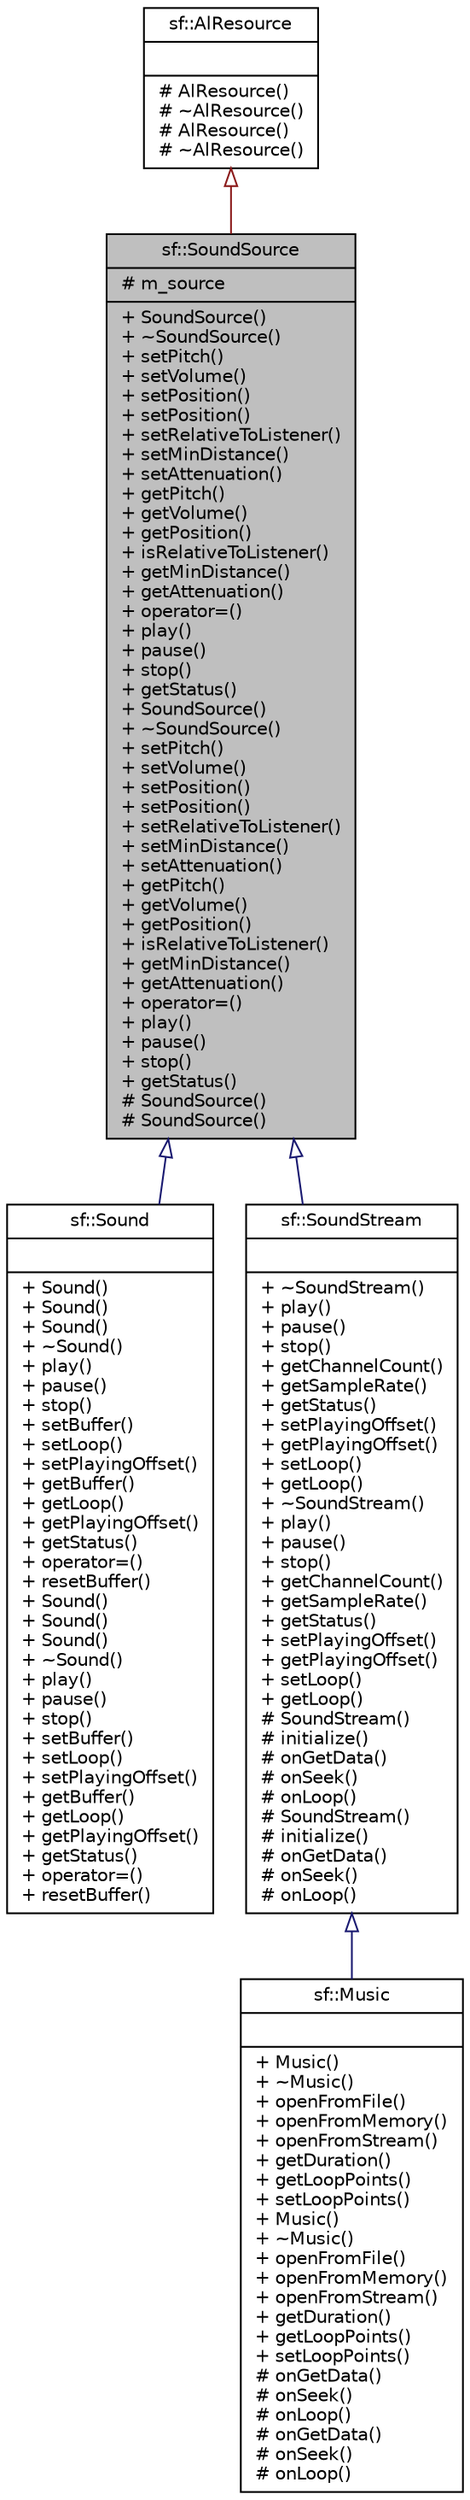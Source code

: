 digraph "sf::SoundSource"
{
 // LATEX_PDF_SIZE
  edge [fontname="Helvetica",fontsize="10",labelfontname="Helvetica",labelfontsize="10"];
  node [fontname="Helvetica",fontsize="10",shape=record];
  Node1 [label="{sf::SoundSource\n|# m_source\l|+ SoundSource()\l+ ~SoundSource()\l+ setPitch()\l+ setVolume()\l+ setPosition()\l+ setPosition()\l+ setRelativeToListener()\l+ setMinDistance()\l+ setAttenuation()\l+ getPitch()\l+ getVolume()\l+ getPosition()\l+ isRelativeToListener()\l+ getMinDistance()\l+ getAttenuation()\l+ operator=()\l+ play()\l+ pause()\l+ stop()\l+ getStatus()\l+ SoundSource()\l+ ~SoundSource()\l+ setPitch()\l+ setVolume()\l+ setPosition()\l+ setPosition()\l+ setRelativeToListener()\l+ setMinDistance()\l+ setAttenuation()\l+ getPitch()\l+ getVolume()\l+ getPosition()\l+ isRelativeToListener()\l+ getMinDistance()\l+ getAttenuation()\l+ operator=()\l+ play()\l+ pause()\l+ stop()\l+ getStatus()\l# SoundSource()\l# SoundSource()\l}",height=0.2,width=0.4,color="black", fillcolor="grey75", style="filled", fontcolor="black",tooltip="Base class defining a sound's properties."];
  Node2 -> Node1 [dir="back",color="firebrick4",fontsize="10",style="solid",arrowtail="onormal",fontname="Helvetica"];
  Node2 [label="{sf::AlResource\n||# AlResource()\l# ~AlResource()\l# AlResource()\l# ~AlResource()\l}",height=0.2,width=0.4,color="black", fillcolor="white", style="filled",URL="$classsf_1_1AlResource.html",tooltip="Base class for classes that require an OpenAL context."];
  Node1 -> Node3 [dir="back",color="midnightblue",fontsize="10",style="solid",arrowtail="onormal",fontname="Helvetica"];
  Node3 [label="{sf::Sound\n||+ Sound()\l+ Sound()\l+ Sound()\l+ ~Sound()\l+ play()\l+ pause()\l+ stop()\l+ setBuffer()\l+ setLoop()\l+ setPlayingOffset()\l+ getBuffer()\l+ getLoop()\l+ getPlayingOffset()\l+ getStatus()\l+ operator=()\l+ resetBuffer()\l+ Sound()\l+ Sound()\l+ Sound()\l+ ~Sound()\l+ play()\l+ pause()\l+ stop()\l+ setBuffer()\l+ setLoop()\l+ setPlayingOffset()\l+ getBuffer()\l+ getLoop()\l+ getPlayingOffset()\l+ getStatus()\l+ operator=()\l+ resetBuffer()\l}",height=0.2,width=0.4,color="black", fillcolor="white", style="filled",URL="$classsf_1_1Sound.html",tooltip="Regular sound that can be played in the audio environment."];
  Node1 -> Node4 [dir="back",color="midnightblue",fontsize="10",style="solid",arrowtail="onormal",fontname="Helvetica"];
  Node4 [label="{sf::SoundStream\n||+ ~SoundStream()\l+ play()\l+ pause()\l+ stop()\l+ getChannelCount()\l+ getSampleRate()\l+ getStatus()\l+ setPlayingOffset()\l+ getPlayingOffset()\l+ setLoop()\l+ getLoop()\l+ ~SoundStream()\l+ play()\l+ pause()\l+ stop()\l+ getChannelCount()\l+ getSampleRate()\l+ getStatus()\l+ setPlayingOffset()\l+ getPlayingOffset()\l+ setLoop()\l+ getLoop()\l# SoundStream()\l# initialize()\l# onGetData()\l# onSeek()\l# onLoop()\l# SoundStream()\l# initialize()\l# onGetData()\l# onSeek()\l# onLoop()\l}",height=0.2,width=0.4,color="black", fillcolor="white", style="filled",URL="$classsf_1_1SoundStream.html",tooltip="Abstract base class for streamed audio sources."];
  Node4 -> Node5 [dir="back",color="midnightblue",fontsize="10",style="solid",arrowtail="onormal",fontname="Helvetica"];
  Node5 [label="{sf::Music\n||+ Music()\l+ ~Music()\l+ openFromFile()\l+ openFromMemory()\l+ openFromStream()\l+ getDuration()\l+ getLoopPoints()\l+ setLoopPoints()\l+ Music()\l+ ~Music()\l+ openFromFile()\l+ openFromMemory()\l+ openFromStream()\l+ getDuration()\l+ getLoopPoints()\l+ setLoopPoints()\l# onGetData()\l# onSeek()\l# onLoop()\l# onGetData()\l# onSeek()\l# onLoop()\l}",height=0.2,width=0.4,color="black", fillcolor="white", style="filled",URL="$classsf_1_1Music.html",tooltip="Streamed music played from an audio file."];
}
